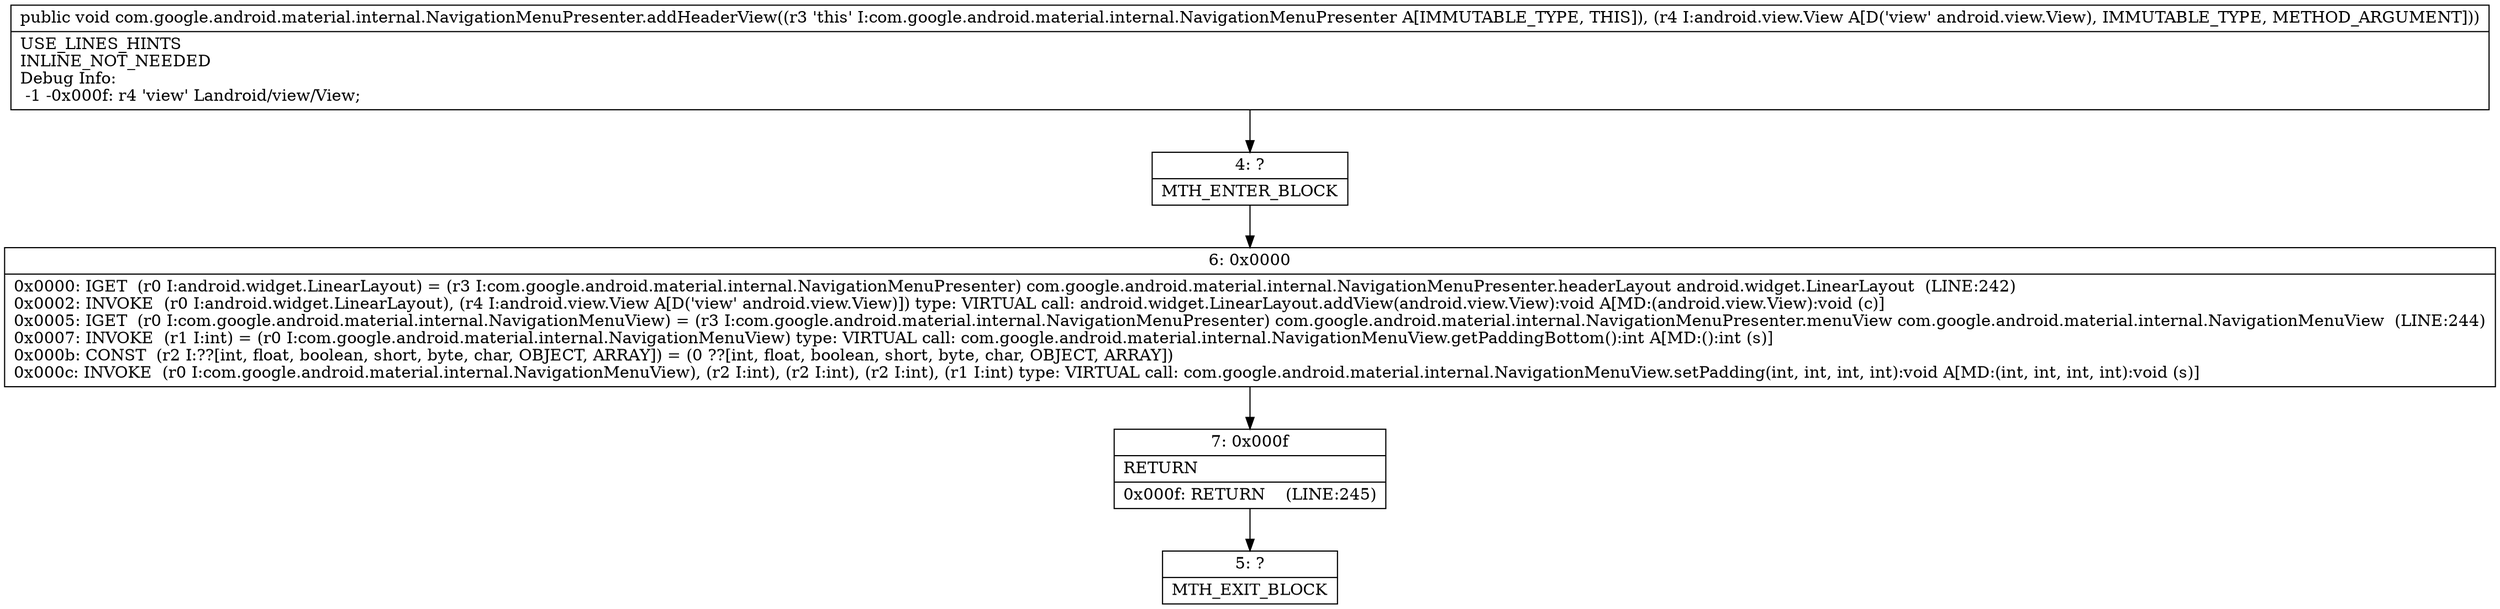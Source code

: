 digraph "CFG forcom.google.android.material.internal.NavigationMenuPresenter.addHeaderView(Landroid\/view\/View;)V" {
Node_4 [shape=record,label="{4\:\ ?|MTH_ENTER_BLOCK\l}"];
Node_6 [shape=record,label="{6\:\ 0x0000|0x0000: IGET  (r0 I:android.widget.LinearLayout) = (r3 I:com.google.android.material.internal.NavigationMenuPresenter) com.google.android.material.internal.NavigationMenuPresenter.headerLayout android.widget.LinearLayout  (LINE:242)\l0x0002: INVOKE  (r0 I:android.widget.LinearLayout), (r4 I:android.view.View A[D('view' android.view.View)]) type: VIRTUAL call: android.widget.LinearLayout.addView(android.view.View):void A[MD:(android.view.View):void (c)]\l0x0005: IGET  (r0 I:com.google.android.material.internal.NavigationMenuView) = (r3 I:com.google.android.material.internal.NavigationMenuPresenter) com.google.android.material.internal.NavigationMenuPresenter.menuView com.google.android.material.internal.NavigationMenuView  (LINE:244)\l0x0007: INVOKE  (r1 I:int) = (r0 I:com.google.android.material.internal.NavigationMenuView) type: VIRTUAL call: com.google.android.material.internal.NavigationMenuView.getPaddingBottom():int A[MD:():int (s)]\l0x000b: CONST  (r2 I:??[int, float, boolean, short, byte, char, OBJECT, ARRAY]) = (0 ??[int, float, boolean, short, byte, char, OBJECT, ARRAY]) \l0x000c: INVOKE  (r0 I:com.google.android.material.internal.NavigationMenuView), (r2 I:int), (r2 I:int), (r2 I:int), (r1 I:int) type: VIRTUAL call: com.google.android.material.internal.NavigationMenuView.setPadding(int, int, int, int):void A[MD:(int, int, int, int):void (s)]\l}"];
Node_7 [shape=record,label="{7\:\ 0x000f|RETURN\l|0x000f: RETURN    (LINE:245)\l}"];
Node_5 [shape=record,label="{5\:\ ?|MTH_EXIT_BLOCK\l}"];
MethodNode[shape=record,label="{public void com.google.android.material.internal.NavigationMenuPresenter.addHeaderView((r3 'this' I:com.google.android.material.internal.NavigationMenuPresenter A[IMMUTABLE_TYPE, THIS]), (r4 I:android.view.View A[D('view' android.view.View), IMMUTABLE_TYPE, METHOD_ARGUMENT]))  | USE_LINES_HINTS\lINLINE_NOT_NEEDED\lDebug Info:\l  \-1 \-0x000f: r4 'view' Landroid\/view\/View;\l}"];
MethodNode -> Node_4;Node_4 -> Node_6;
Node_6 -> Node_7;
Node_7 -> Node_5;
}

